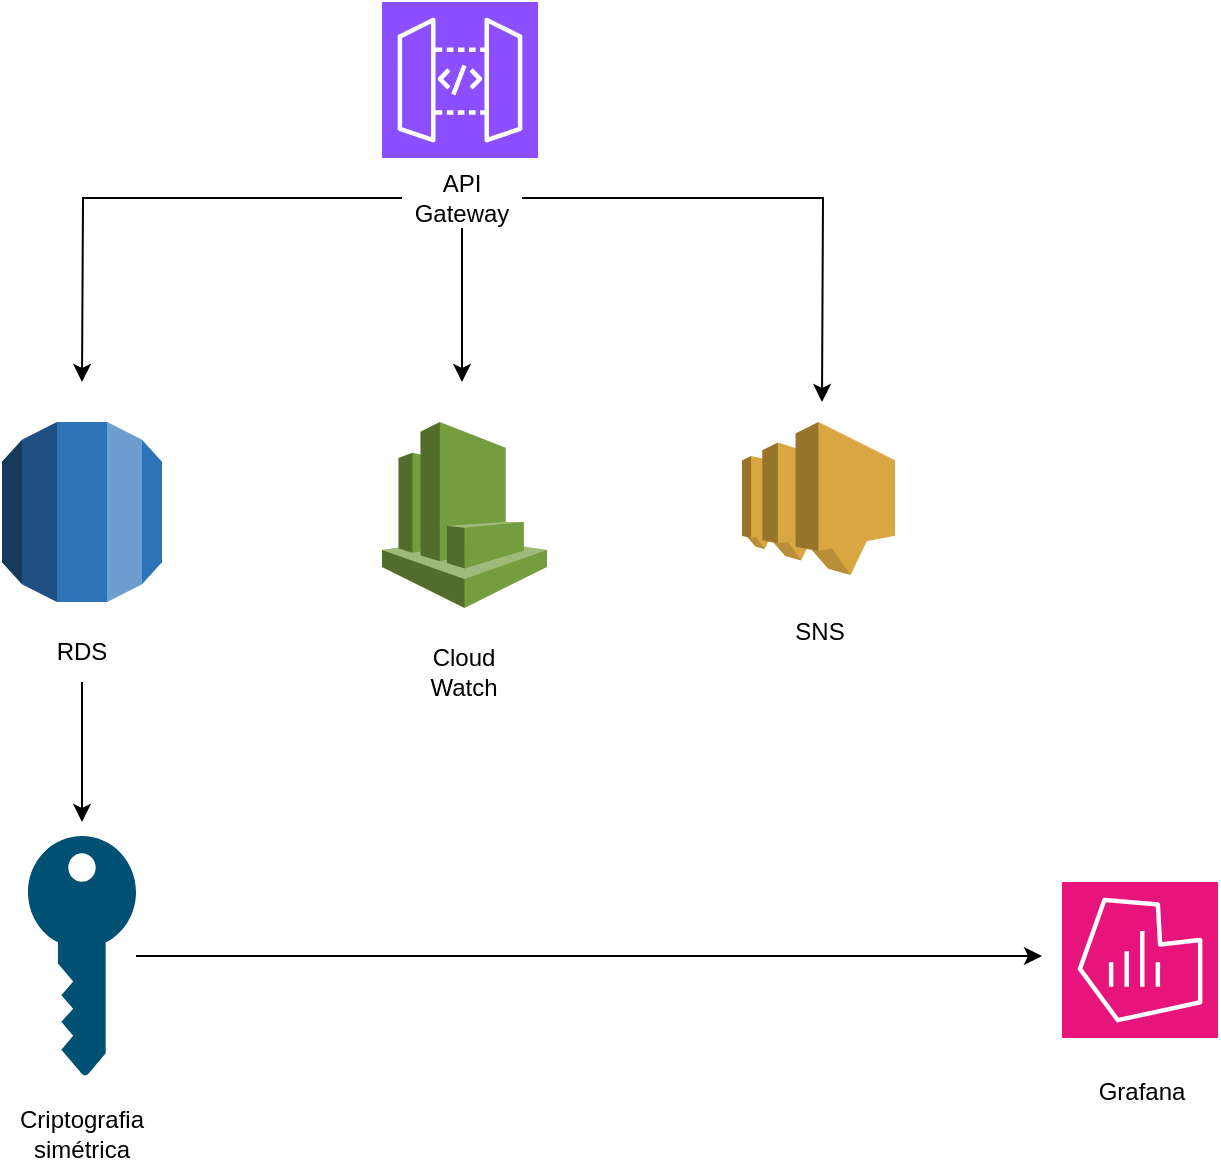 <mxfile version="27.0.6">
  <diagram name="Página-1" id="KHj9UvRceqb4tbOm3ubL">
    <mxGraphModel dx="1852" dy="845" grid="1" gridSize="10" guides="0" tooltips="1" connect="1" arrows="1" fold="1" page="1" pageScale="1" pageWidth="1169" pageHeight="827" math="0" shadow="0">
      <root>
        <mxCell id="0" />
        <mxCell id="1" parent="0" />
        <mxCell id="VdR0W7m9JcUabFYZLLn1-5" value="" style="group;flipH=1;" vertex="1" connectable="0" parent="1">
          <mxGeometry x="550" y="130" width="78" height="113" as="geometry" />
        </mxCell>
        <mxCell id="VdR0W7m9JcUabFYZLLn1-3" value="" style="sketch=0;points=[[0,0,0],[0.25,0,0],[0.5,0,0],[0.75,0,0],[1,0,0],[0,1,0],[0.25,1,0],[0.5,1,0],[0.75,1,0],[1,1,0],[0,0.25,0],[0,0.5,0],[0,0.75,0],[1,0.25,0],[1,0.5,0],[1,0.75,0]];outlineConnect=0;fontColor=#232F3E;fillColor=#8C4FFF;strokeColor=#ffffff;dashed=0;verticalLabelPosition=bottom;verticalAlign=top;align=center;html=1;fontSize=12;fontStyle=0;aspect=fixed;shape=mxgraph.aws4.resourceIcon;resIcon=mxgraph.aws4.api_gateway;" vertex="1" parent="VdR0W7m9JcUabFYZLLn1-5">
          <mxGeometry width="78" height="78" as="geometry" />
        </mxCell>
        <mxCell id="VdR0W7m9JcUabFYZLLn1-17" style="edgeStyle=orthogonalEdgeStyle;rounded=0;orthogonalLoop=1;jettySize=auto;html=1;" edge="1" parent="VdR0W7m9JcUabFYZLLn1-5" source="VdR0W7m9JcUabFYZLLn1-4">
          <mxGeometry relative="1" as="geometry">
            <mxPoint x="-150" y="190" as="targetPoint" />
          </mxGeometry>
        </mxCell>
        <mxCell id="VdR0W7m9JcUabFYZLLn1-18" style="edgeStyle=orthogonalEdgeStyle;rounded=0;orthogonalLoop=1;jettySize=auto;html=1;" edge="1" parent="VdR0W7m9JcUabFYZLLn1-5" source="VdR0W7m9JcUabFYZLLn1-4">
          <mxGeometry relative="1" as="geometry">
            <mxPoint x="40" y="190" as="targetPoint" />
          </mxGeometry>
        </mxCell>
        <mxCell id="VdR0W7m9JcUabFYZLLn1-19" style="edgeStyle=orthogonalEdgeStyle;rounded=0;orthogonalLoop=1;jettySize=auto;html=1;" edge="1" parent="VdR0W7m9JcUabFYZLLn1-5" source="VdR0W7m9JcUabFYZLLn1-4">
          <mxGeometry relative="1" as="geometry">
            <mxPoint x="220" y="200" as="targetPoint" />
          </mxGeometry>
        </mxCell>
        <mxCell id="VdR0W7m9JcUabFYZLLn1-4" value="API Gateway" style="text;html=1;align=center;verticalAlign=middle;whiteSpace=wrap;rounded=0;" vertex="1" parent="VdR0W7m9JcUabFYZLLn1-5">
          <mxGeometry x="10" y="83" width="60" height="30" as="geometry" />
        </mxCell>
        <mxCell id="VdR0W7m9JcUabFYZLLn1-6" value="" style="group" vertex="1" connectable="0" parent="1">
          <mxGeometry x="550" y="340" width="82.5" height="140" as="geometry" />
        </mxCell>
        <mxCell id="VdR0W7m9JcUabFYZLLn1-1" value="" style="outlineConnect=0;dashed=0;verticalLabelPosition=bottom;verticalAlign=top;align=center;html=1;shape=mxgraph.aws3.cloudwatch;fillColor=#759C3E;gradientColor=none;" vertex="1" parent="VdR0W7m9JcUabFYZLLn1-6">
          <mxGeometry width="82.5" height="93" as="geometry" />
        </mxCell>
        <mxCell id="VdR0W7m9JcUabFYZLLn1-2" value="Cloud&lt;br/&gt;Watch" style="text;html=1;align=center;verticalAlign=middle;whiteSpace=wrap;rounded=0;" vertex="1" parent="VdR0W7m9JcUabFYZLLn1-6">
          <mxGeometry x="11" y="110" width="60" height="30" as="geometry" />
        </mxCell>
        <mxCell id="VdR0W7m9JcUabFYZLLn1-9" value="" style="group" vertex="1" connectable="0" parent="1">
          <mxGeometry x="730" y="340" width="76.5" height="120" as="geometry" />
        </mxCell>
        <mxCell id="VdR0W7m9JcUabFYZLLn1-7" value="" style="outlineConnect=0;dashed=0;verticalLabelPosition=bottom;verticalAlign=top;align=center;html=1;shape=mxgraph.aws3.sns;fillColor=#D9A741;gradientColor=none;" vertex="1" parent="VdR0W7m9JcUabFYZLLn1-9">
          <mxGeometry width="76.5" height="76.5" as="geometry" />
        </mxCell>
        <mxCell id="VdR0W7m9JcUabFYZLLn1-8" value="&lt;font style=&quot;vertical-align: inherit;&quot;&gt;&lt;font style=&quot;vertical-align: inherit;&quot;&gt;SNS&lt;/font&gt;&lt;/font&gt;" style="text;html=1;align=center;verticalAlign=middle;whiteSpace=wrap;rounded=0;" vertex="1" parent="VdR0W7m9JcUabFYZLLn1-9">
          <mxGeometry x="9" y="90" width="60" height="30" as="geometry" />
        </mxCell>
        <mxCell id="VdR0W7m9JcUabFYZLLn1-12" value="" style="group" vertex="1" connectable="0" parent="1">
          <mxGeometry x="360" y="340" width="80" height="130" as="geometry" />
        </mxCell>
        <mxCell id="VdR0W7m9JcUabFYZLLn1-10" value="" style="outlineConnect=0;dashed=0;verticalLabelPosition=bottom;verticalAlign=top;align=center;html=1;shape=mxgraph.aws3.rds;fillColor=#2E73B8;gradientColor=none;" vertex="1" parent="VdR0W7m9JcUabFYZLLn1-12">
          <mxGeometry width="80" height="90" as="geometry" />
        </mxCell>
        <mxCell id="VdR0W7m9JcUabFYZLLn1-20" style="edgeStyle=orthogonalEdgeStyle;rounded=0;orthogonalLoop=1;jettySize=auto;html=1;" edge="1" parent="VdR0W7m9JcUabFYZLLn1-12" source="VdR0W7m9JcUabFYZLLn1-11">
          <mxGeometry relative="1" as="geometry">
            <mxPoint x="40" y="200" as="targetPoint" />
          </mxGeometry>
        </mxCell>
        <mxCell id="VdR0W7m9JcUabFYZLLn1-11" value="RDS" style="text;html=1;align=center;verticalAlign=middle;whiteSpace=wrap;rounded=0;" vertex="1" parent="VdR0W7m9JcUabFYZLLn1-12">
          <mxGeometry x="10" y="100" width="60" height="30" as="geometry" />
        </mxCell>
        <mxCell id="VdR0W7m9JcUabFYZLLn1-21" style="edgeStyle=orthogonalEdgeStyle;rounded=0;orthogonalLoop=1;jettySize=auto;html=1;" edge="1" parent="1" source="VdR0W7m9JcUabFYZLLn1-13">
          <mxGeometry relative="1" as="geometry">
            <mxPoint x="880" y="607.0" as="targetPoint" />
          </mxGeometry>
        </mxCell>
        <mxCell id="VdR0W7m9JcUabFYZLLn1-13" value="" style="points=[[0,0.5,0],[0.24,0,0],[0.5,0.28,0],[0.995,0.475,0],[0.5,0.72,0],[0.24,1,0]];verticalLabelPosition=bottom;sketch=0;html=1;verticalAlign=top;aspect=fixed;align=center;pointerEvents=1;shape=mxgraph.cisco19.key;fillColor=#005073;strokeColor=none;rotation=90;" vertex="1" parent="1">
          <mxGeometry x="340" y="580" width="120" height="54" as="geometry" />
        </mxCell>
        <mxCell id="VdR0W7m9JcUabFYZLLn1-14" value="Criptografia simétrica" style="text;html=1;align=center;verticalAlign=middle;whiteSpace=wrap;rounded=0;" vertex="1" parent="1">
          <mxGeometry x="370" y="681" width="60" height="30" as="geometry" />
        </mxCell>
        <mxCell id="VdR0W7m9JcUabFYZLLn1-15" value="" style="sketch=0;points=[[0,0,0],[0.25,0,0],[0.5,0,0],[0.75,0,0],[1,0,0],[0,1,0],[0.25,1,0],[0.5,1,0],[0.75,1,0],[1,1,0],[0,0.25,0],[0,0.5,0],[0,0.75,0],[1,0.25,0],[1,0.5,0],[1,0.75,0]];points=[[0,0,0],[0.25,0,0],[0.5,0,0],[0.75,0,0],[1,0,0],[0,1,0],[0.25,1,0],[0.5,1,0],[0.75,1,0],[1,1,0],[0,0.25,0],[0,0.5,0],[0,0.75,0],[1,0.25,0],[1,0.5,0],[1,0.75,0]];outlineConnect=0;fontColor=#232F3E;fillColor=#E7157B;strokeColor=#ffffff;dashed=0;verticalLabelPosition=bottom;verticalAlign=top;align=center;html=1;fontSize=12;fontStyle=0;aspect=fixed;shape=mxgraph.aws4.resourceIcon;resIcon=mxgraph.aws4.managed_service_for_grafana;" vertex="1" parent="1">
          <mxGeometry x="890" y="570" width="78" height="78" as="geometry" />
        </mxCell>
        <mxCell id="VdR0W7m9JcUabFYZLLn1-16" value="Grafana" style="text;html=1;align=center;verticalAlign=middle;whiteSpace=wrap;rounded=0;" vertex="1" parent="1">
          <mxGeometry x="900" y="660" width="60" height="30" as="geometry" />
        </mxCell>
      </root>
    </mxGraphModel>
  </diagram>
</mxfile>
